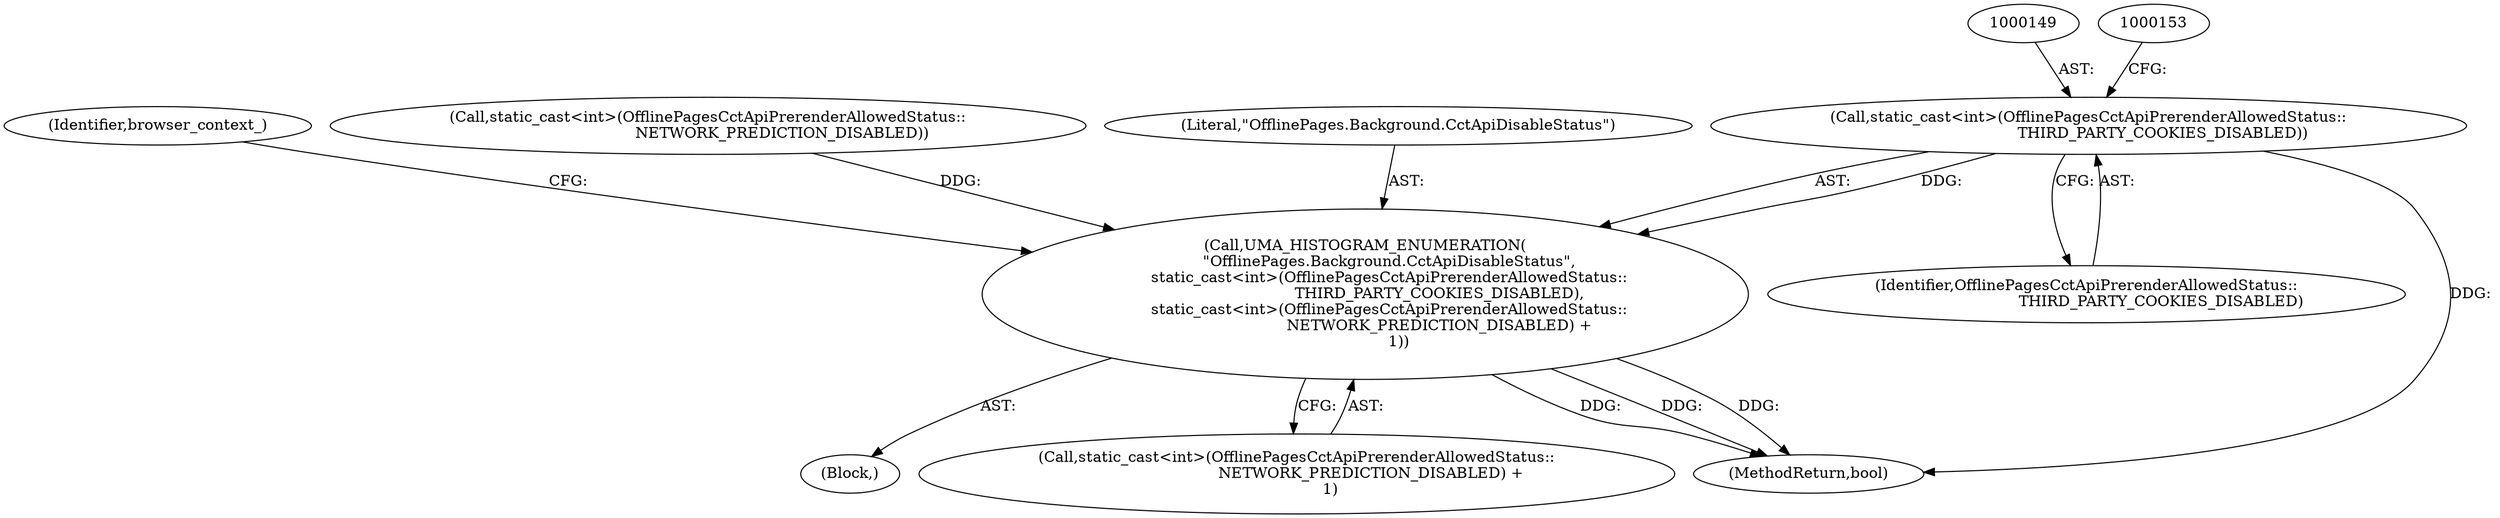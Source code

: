 digraph "1_Chrome_35eb28748d45b87695a69eceffaff73a0be476af@del" {
"1000148" [label="(Call,static_cast<int>(OfflinePagesCctApiPrerenderAllowedStatus::\n                               THIRD_PARTY_COOKIES_DISABLED))"];
"1000146" [label="(Call,UMA_HISTOGRAM_ENUMERATION(\n          \"OfflinePages.Background.CctApiDisableStatus\",\n          static_cast<int>(OfflinePagesCctApiPrerenderAllowedStatus::\n                               THIRD_PARTY_COOKIES_DISABLED),\n          static_cast<int>(OfflinePagesCctApiPrerenderAllowedStatus::\n                               NETWORK_PREDICTION_DISABLED) +\n              1))"];
"1000145" [label="(Block,)"];
"1000148" [label="(Call,static_cast<int>(OfflinePagesCctApiPrerenderAllowedStatus::\n                               THIRD_PARTY_COOKIES_DISABLED))"];
"1000150" [label="(Identifier,OfflinePagesCctApiPrerenderAllowedStatus::\n                               THIRD_PARTY_COOKIES_DISABLED)"];
"1000146" [label="(Call,UMA_HISTOGRAM_ENUMERATION(\n          \"OfflinePages.Background.CctApiDisableStatus\",\n          static_cast<int>(OfflinePagesCctApiPrerenderAllowedStatus::\n                               THIRD_PARTY_COOKIES_DISABLED),\n          static_cast<int>(OfflinePagesCctApiPrerenderAllowedStatus::\n                               NETWORK_PREDICTION_DISABLED) +\n              1))"];
"1000158" [label="(Identifier,browser_context_)"];
"1000152" [label="(Call,static_cast<int>(OfflinePagesCctApiPrerenderAllowedStatus::\n                               NETWORK_PREDICTION_DISABLED))"];
"1000151" [label="(Call,static_cast<int>(OfflinePagesCctApiPrerenderAllowedStatus::\n                               NETWORK_PREDICTION_DISABLED) +\n              1)"];
"1000260" [label="(MethodReturn,bool)"];
"1000147" [label="(Literal,\"OfflinePages.Background.CctApiDisableStatus\")"];
"1000148" -> "1000146"  [label="AST: "];
"1000148" -> "1000150"  [label="CFG: "];
"1000149" -> "1000148"  [label="AST: "];
"1000150" -> "1000148"  [label="AST: "];
"1000153" -> "1000148"  [label="CFG: "];
"1000148" -> "1000260"  [label="DDG: "];
"1000148" -> "1000146"  [label="DDG: "];
"1000146" -> "1000145"  [label="AST: "];
"1000146" -> "1000151"  [label="CFG: "];
"1000147" -> "1000146"  [label="AST: "];
"1000151" -> "1000146"  [label="AST: "];
"1000158" -> "1000146"  [label="CFG: "];
"1000146" -> "1000260"  [label="DDG: "];
"1000146" -> "1000260"  [label="DDG: "];
"1000146" -> "1000260"  [label="DDG: "];
"1000152" -> "1000146"  [label="DDG: "];
}

